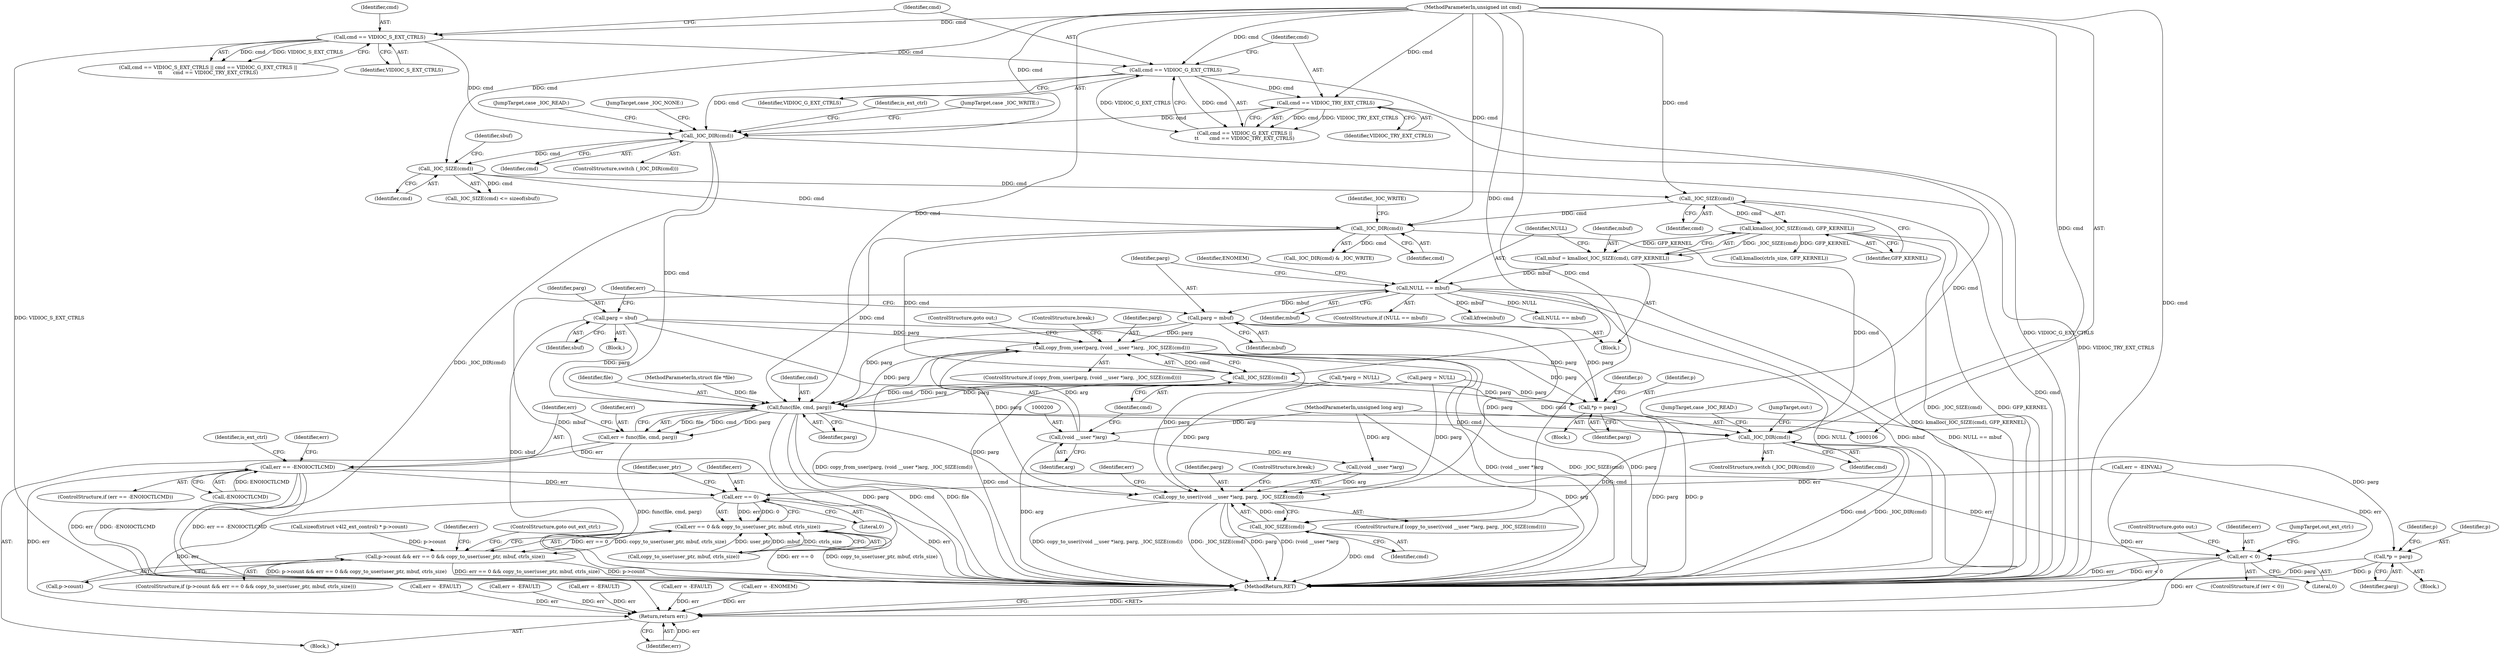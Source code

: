 digraph "1_linux_fc0a80798576f80ca10b3f6c9c7097f12fd1d64e_0@API" {
"1000197" [label="(Call,copy_from_user(parg, (void __user *)arg, _IOC_SIZE(cmd)))"];
"1000184" [label="(Call,parg = mbuf)"];
"1000178" [label="(Call,NULL == mbuf)"];
"1000171" [label="(Call,mbuf = kmalloc(_IOC_SIZE(cmd), GFP_KERNEL))"];
"1000173" [label="(Call,kmalloc(_IOC_SIZE(cmd), GFP_KERNEL))"];
"1000174" [label="(Call,_IOC_SIZE(cmd))"];
"1000161" [label="(Call,_IOC_SIZE(cmd))"];
"1000149" [label="(Call,_IOC_DIR(cmd))"];
"1000138" [label="(Call,cmd == VIDIOC_S_EXT_CTRLS)"];
"1000108" [label="(MethodParameterIn,unsigned int cmd)"];
"1000142" [label="(Call,cmd == VIDIOC_G_EXT_CTRLS)"];
"1000145" [label="(Call,cmd == VIDIOC_TRY_EXT_CTRLS)"];
"1000166" [label="(Call,parg = sbuf)"];
"1000199" [label="(Call,(void __user *)arg)"];
"1000109" [label="(MethodParameterIn,unsigned long arg)"];
"1000202" [label="(Call,_IOC_SIZE(cmd))"];
"1000193" [label="(Call,_IOC_DIR(cmd))"];
"1000210" [label="(Call,*p = parg)"];
"1000271" [label="(Call,func(file, cmd, parg))"];
"1000269" [label="(Call,err = func(file, cmd, parg))"];
"1000276" [label="(Call,err == -ENOIOCTLCMD)"];
"1000304" [label="(Call,err == 0)"];
"1000303" [label="(Call,err == 0 && copy_to_user(user_ptr, mbuf, ctrls_size))"];
"1000299" [label="(Call,p->count && err == 0 && copy_to_user(user_ptr, mbuf, ctrls_size))"];
"1000343" [label="(Return,return err;)"];
"1000317" [label="(Call,err < 0)"];
"1000288" [label="(Call,*p = parg)"];
"1000323" [label="(Call,_IOC_DIR(cmd))"];
"1000333" [label="(Call,_IOC_SIZE(cmd))"];
"1000328" [label="(Call,copy_to_user((void __user *)arg, parg, _IOC_SIZE(cmd)))"];
"1000108" [label="(MethodParameterIn,unsigned int cmd)"];
"1000326" [label="(JumpTarget,case _IOC_READ:)"];
"1000109" [label="(MethodParameterIn,unsigned long arg)"];
"1000274" [label="(Identifier,parg)"];
"1000308" [label="(Identifier,user_ptr)"];
"1000199" [label="(Call,(void __user *)arg)"];
"1000340" [label="(JumpTarget,out:)"];
"1000197" [label="(Call,copy_from_user(parg, (void __user *)arg, _IOC_SIZE(cmd)))"];
"1000288" [label="(Call,*p = parg)"];
"1000298" [label="(ControlStructure,if (p->count && err == 0 && copy_to_user(user_ptr, mbuf, ctrls_size)))"];
"1000286" [label="(Block,)"];
"1000180" [label="(Identifier,mbuf)"];
"1000293" [label="(Identifier,p)"];
"1000207" [label="(Identifier,is_ext_ctrl)"];
"1000304" [label="(Call,err == 0)"];
"1000254" [label="(Call,err = -EFAULT)"];
"1000137" [label="(Call,cmd == VIDIOC_S_EXT_CTRLS || cmd == VIDIOC_G_EXT_CTRLS ||\n\t\t       cmd == VIDIOC_TRY_EXT_CTRLS)"];
"1000176" [label="(Identifier,GFP_KERNEL)"];
"1000187" [label="(Call,err = -EFAULT)"];
"1000345" [label="(MethodReturn,RET)"];
"1000175" [label="(Identifier,cmd)"];
"1000161" [label="(Call,_IOC_SIZE(cmd))"];
"1000158" [label="(JumpTarget,case _IOC_WRITE:)"];
"1000336" [label="(Identifier,err)"];
"1000271" [label="(Call,func(file, cmd, parg))"];
"1000139" [label="(Identifier,cmd)"];
"1000162" [label="(Identifier,cmd)"];
"1000153" [label="(Call,parg = NULL)"];
"1000188" [label="(Identifier,err)"];
"1000290" [label="(Identifier,parg)"];
"1000285" [label="(Identifier,is_ext_ctrl)"];
"1000307" [label="(Call,copy_to_user(user_ptr, mbuf, ctrls_size))"];
"1000277" [label="(Identifier,err)"];
"1000204" [label="(ControlStructure,goto out;)"];
"1000179" [label="(Identifier,NULL)"];
"1000144" [label="(Identifier,VIDIOC_G_EXT_CTRLS)"];
"1000275" [label="(ControlStructure,if (err == -ENOIOCTLCMD))"];
"1000212" [label="(Identifier,parg)"];
"1000205" [label="(ControlStructure,break;)"];
"1000174" [label="(Call,_IOC_SIZE(cmd))"];
"1000311" [label="(Call,err = -EFAULT)"];
"1000178" [label="(Call,NULL == mbuf)"];
"1000118" [label="(Call,*parg = NULL)"];
"1000319" [label="(Literal,0)"];
"1000323" [label="(Call,_IOC_DIR(cmd))"];
"1000173" [label="(Call,kmalloc(_IOC_SIZE(cmd), GFP_KERNEL))"];
"1000147" [label="(Identifier,VIDIOC_TRY_EXT_CTRLS)"];
"1000322" [label="(ControlStructure,switch (_IOC_DIR(cmd)))"];
"1000150" [label="(Identifier,cmd)"];
"1000165" [label="(Block,)"];
"1000172" [label="(Identifier,mbuf)"];
"1000344" [label="(Identifier,err)"];
"1000280" [label="(Call,err = -EINVAL)"];
"1000201" [label="(Identifier,arg)"];
"1000234" [label="(Call,sizeof(struct v4l2_ext_control) * p->count)"];
"1000329" [label="(Call,(void __user *)arg)"];
"1000164" [label="(Identifier,sbuf)"];
"1000160" [label="(Call,_IOC_SIZE(cmd) <= sizeof(sbuf))"];
"1000143" [label="(Identifier,cmd)"];
"1000140" [label="(Identifier,VIDIOC_S_EXT_CTRLS)"];
"1000324" [label="(Identifier,cmd)"];
"1000184" [label="(Call,parg = mbuf)"];
"1000142" [label="(Call,cmd == VIDIOC_G_EXT_CTRLS)"];
"1000312" [label="(Identifier,err)"];
"1000315" [label="(ControlStructure,goto out_ext_ctrl;)"];
"1000299" [label="(Call,p->count && err == 0 && copy_to_user(user_ptr, mbuf, ctrls_size))"];
"1000332" [label="(Identifier,parg)"];
"1000166" [label="(Call,parg = sbuf)"];
"1000270" [label="(Identifier,err)"];
"1000141" [label="(Call,cmd == VIDIOC_G_EXT_CTRLS ||\n\t\t       cmd == VIDIOC_TRY_EXT_CTRLS)"];
"1000193" [label="(Call,_IOC_DIR(cmd))"];
"1000328" [label="(Call,copy_to_user((void __user *)arg, parg, _IOC_SIZE(cmd)))"];
"1000276" [label="(Call,err == -ENOIOCTLCMD)"];
"1000300" [label="(Call,p->count)"];
"1000186" [label="(Identifier,mbuf)"];
"1000208" [label="(Block,)"];
"1000320" [label="(ControlStructure,goto out;)"];
"1000211" [label="(Identifier,p)"];
"1000272" [label="(Identifier,file)"];
"1000335" [label="(Call,err = -EFAULT)"];
"1000198" [label="(Identifier,parg)"];
"1000192" [label="(Call,_IOC_DIR(cmd) & _IOC_WRITE)"];
"1000183" [label="(Identifier,ENOMEM)"];
"1000195" [label="(Identifier,_IOC_WRITE)"];
"1000210" [label="(Call,*p = parg)"];
"1000334" [label="(Identifier,cmd)"];
"1000317" [label="(Call,err < 0)"];
"1000107" [label="(MethodParameterIn,struct file *file)"];
"1000185" [label="(Identifier,parg)"];
"1000203" [label="(Identifier,cmd)"];
"1000177" [label="(ControlStructure,if (NULL == mbuf))"];
"1000316" [label="(ControlStructure,if (err < 0))"];
"1000202" [label="(Call,_IOC_SIZE(cmd))"];
"1000171" [label="(Call,mbuf = kmalloc(_IOC_SIZE(cmd), GFP_KERNEL))"];
"1000146" [label="(Identifier,cmd)"];
"1000305" [label="(Identifier,err)"];
"1000327" [label="(ControlStructure,if (copy_to_user((void __user *)arg, parg, _IOC_SIZE(cmd))))"];
"1000343" [label="(Return,return err;)"];
"1000111" [label="(Block,)"];
"1000138" [label="(Call,cmd == VIDIOC_S_EXT_CTRLS)"];
"1000170" [label="(Block,)"];
"1000145" [label="(Call,cmd == VIDIOC_TRY_EXT_CTRLS)"];
"1000303" [label="(Call,err == 0 && copy_to_user(user_ptr, mbuf, ctrls_size))"];
"1000242" [label="(Call,kmalloc(ctrls_size, GFP_KERNEL))"];
"1000157" [label="(JumpTarget,case _IOC_READ:)"];
"1000278" [label="(Call,-ENOIOCTLCMD)"];
"1000167" [label="(Identifier,parg)"];
"1000333" [label="(Call,_IOC_SIZE(cmd))"];
"1000194" [label="(Identifier,cmd)"];
"1000196" [label="(ControlStructure,if (copy_from_user(parg, (void __user *)arg, _IOC_SIZE(cmd))))"];
"1000168" [label="(Identifier,sbuf)"];
"1000152" [label="(JumpTarget,case _IOC_NONE:)"];
"1000318" [label="(Identifier,err)"];
"1000281" [label="(Identifier,err)"];
"1000306" [label="(Literal,0)"];
"1000269" [label="(Call,err = func(file, cmd, parg))"];
"1000149" [label="(Call,_IOC_DIR(cmd))"];
"1000339" [label="(ControlStructure,break;)"];
"1000273" [label="(Identifier,cmd)"];
"1000289" [label="(Identifier,p)"];
"1000341" [label="(Call,kfree(mbuf))"];
"1000321" [label="(JumpTarget,out_ext_ctrl:)"];
"1000245" [label="(Call,err = -ENOMEM)"];
"1000250" [label="(Call,NULL == mbuf)"];
"1000148" [label="(ControlStructure,switch (_IOC_DIR(cmd)))"];
"1000215" [label="(Identifier,p)"];
"1000197" -> "1000196"  [label="AST: "];
"1000197" -> "1000202"  [label="CFG: "];
"1000198" -> "1000197"  [label="AST: "];
"1000199" -> "1000197"  [label="AST: "];
"1000202" -> "1000197"  [label="AST: "];
"1000204" -> "1000197"  [label="CFG: "];
"1000205" -> "1000197"  [label="CFG: "];
"1000197" -> "1000345"  [label="DDG: copy_from_user(parg, (void __user *)arg, _IOC_SIZE(cmd))"];
"1000197" -> "1000345"  [label="DDG: (void __user *)arg"];
"1000197" -> "1000345"  [label="DDG: _IOC_SIZE(cmd)"];
"1000197" -> "1000345"  [label="DDG: parg"];
"1000184" -> "1000197"  [label="DDG: parg"];
"1000166" -> "1000197"  [label="DDG: parg"];
"1000199" -> "1000197"  [label="DDG: arg"];
"1000202" -> "1000197"  [label="DDG: cmd"];
"1000197" -> "1000210"  [label="DDG: parg"];
"1000197" -> "1000271"  [label="DDG: parg"];
"1000197" -> "1000328"  [label="DDG: parg"];
"1000184" -> "1000170"  [label="AST: "];
"1000184" -> "1000186"  [label="CFG: "];
"1000185" -> "1000184"  [label="AST: "];
"1000186" -> "1000184"  [label="AST: "];
"1000188" -> "1000184"  [label="CFG: "];
"1000178" -> "1000184"  [label="DDG: mbuf"];
"1000184" -> "1000210"  [label="DDG: parg"];
"1000184" -> "1000271"  [label="DDG: parg"];
"1000184" -> "1000328"  [label="DDG: parg"];
"1000178" -> "1000177"  [label="AST: "];
"1000178" -> "1000180"  [label="CFG: "];
"1000179" -> "1000178"  [label="AST: "];
"1000180" -> "1000178"  [label="AST: "];
"1000183" -> "1000178"  [label="CFG: "];
"1000185" -> "1000178"  [label="CFG: "];
"1000178" -> "1000345"  [label="DDG: NULL == mbuf"];
"1000178" -> "1000345"  [label="DDG: NULL"];
"1000178" -> "1000345"  [label="DDG: mbuf"];
"1000171" -> "1000178"  [label="DDG: mbuf"];
"1000178" -> "1000250"  [label="DDG: NULL"];
"1000178" -> "1000307"  [label="DDG: mbuf"];
"1000178" -> "1000341"  [label="DDG: mbuf"];
"1000171" -> "1000170"  [label="AST: "];
"1000171" -> "1000173"  [label="CFG: "];
"1000172" -> "1000171"  [label="AST: "];
"1000173" -> "1000171"  [label="AST: "];
"1000179" -> "1000171"  [label="CFG: "];
"1000171" -> "1000345"  [label="DDG: kmalloc(_IOC_SIZE(cmd), GFP_KERNEL)"];
"1000173" -> "1000171"  [label="DDG: _IOC_SIZE(cmd)"];
"1000173" -> "1000171"  [label="DDG: GFP_KERNEL"];
"1000173" -> "1000176"  [label="CFG: "];
"1000174" -> "1000173"  [label="AST: "];
"1000176" -> "1000173"  [label="AST: "];
"1000173" -> "1000345"  [label="DDG: GFP_KERNEL"];
"1000173" -> "1000345"  [label="DDG: _IOC_SIZE(cmd)"];
"1000174" -> "1000173"  [label="DDG: cmd"];
"1000173" -> "1000242"  [label="DDG: GFP_KERNEL"];
"1000174" -> "1000175"  [label="CFG: "];
"1000175" -> "1000174"  [label="AST: "];
"1000176" -> "1000174"  [label="CFG: "];
"1000174" -> "1000345"  [label="DDG: cmd"];
"1000161" -> "1000174"  [label="DDG: cmd"];
"1000108" -> "1000174"  [label="DDG: cmd"];
"1000174" -> "1000193"  [label="DDG: cmd"];
"1000161" -> "1000160"  [label="AST: "];
"1000161" -> "1000162"  [label="CFG: "];
"1000162" -> "1000161"  [label="AST: "];
"1000164" -> "1000161"  [label="CFG: "];
"1000161" -> "1000160"  [label="DDG: cmd"];
"1000149" -> "1000161"  [label="DDG: cmd"];
"1000108" -> "1000161"  [label="DDG: cmd"];
"1000161" -> "1000193"  [label="DDG: cmd"];
"1000149" -> "1000148"  [label="AST: "];
"1000149" -> "1000150"  [label="CFG: "];
"1000150" -> "1000149"  [label="AST: "];
"1000152" -> "1000149"  [label="CFG: "];
"1000157" -> "1000149"  [label="CFG: "];
"1000158" -> "1000149"  [label="CFG: "];
"1000207" -> "1000149"  [label="CFG: "];
"1000149" -> "1000345"  [label="DDG: _IOC_DIR(cmd)"];
"1000138" -> "1000149"  [label="DDG: cmd"];
"1000142" -> "1000149"  [label="DDG: cmd"];
"1000145" -> "1000149"  [label="DDG: cmd"];
"1000108" -> "1000149"  [label="DDG: cmd"];
"1000149" -> "1000271"  [label="DDG: cmd"];
"1000149" -> "1000323"  [label="DDG: cmd"];
"1000138" -> "1000137"  [label="AST: "];
"1000138" -> "1000140"  [label="CFG: "];
"1000139" -> "1000138"  [label="AST: "];
"1000140" -> "1000138"  [label="AST: "];
"1000143" -> "1000138"  [label="CFG: "];
"1000137" -> "1000138"  [label="CFG: "];
"1000138" -> "1000345"  [label="DDG: VIDIOC_S_EXT_CTRLS"];
"1000138" -> "1000137"  [label="DDG: cmd"];
"1000138" -> "1000137"  [label="DDG: VIDIOC_S_EXT_CTRLS"];
"1000108" -> "1000138"  [label="DDG: cmd"];
"1000138" -> "1000142"  [label="DDG: cmd"];
"1000108" -> "1000106"  [label="AST: "];
"1000108" -> "1000345"  [label="DDG: cmd"];
"1000108" -> "1000142"  [label="DDG: cmd"];
"1000108" -> "1000145"  [label="DDG: cmd"];
"1000108" -> "1000193"  [label="DDG: cmd"];
"1000108" -> "1000202"  [label="DDG: cmd"];
"1000108" -> "1000271"  [label="DDG: cmd"];
"1000108" -> "1000323"  [label="DDG: cmd"];
"1000108" -> "1000333"  [label="DDG: cmd"];
"1000142" -> "1000141"  [label="AST: "];
"1000142" -> "1000144"  [label="CFG: "];
"1000143" -> "1000142"  [label="AST: "];
"1000144" -> "1000142"  [label="AST: "];
"1000146" -> "1000142"  [label="CFG: "];
"1000141" -> "1000142"  [label="CFG: "];
"1000142" -> "1000345"  [label="DDG: VIDIOC_G_EXT_CTRLS"];
"1000142" -> "1000141"  [label="DDG: cmd"];
"1000142" -> "1000141"  [label="DDG: VIDIOC_G_EXT_CTRLS"];
"1000142" -> "1000145"  [label="DDG: cmd"];
"1000145" -> "1000141"  [label="AST: "];
"1000145" -> "1000147"  [label="CFG: "];
"1000146" -> "1000145"  [label="AST: "];
"1000147" -> "1000145"  [label="AST: "];
"1000141" -> "1000145"  [label="CFG: "];
"1000145" -> "1000345"  [label="DDG: VIDIOC_TRY_EXT_CTRLS"];
"1000145" -> "1000141"  [label="DDG: cmd"];
"1000145" -> "1000141"  [label="DDG: VIDIOC_TRY_EXT_CTRLS"];
"1000166" -> "1000165"  [label="AST: "];
"1000166" -> "1000168"  [label="CFG: "];
"1000167" -> "1000166"  [label="AST: "];
"1000168" -> "1000166"  [label="AST: "];
"1000188" -> "1000166"  [label="CFG: "];
"1000166" -> "1000345"  [label="DDG: sbuf"];
"1000166" -> "1000210"  [label="DDG: parg"];
"1000166" -> "1000271"  [label="DDG: parg"];
"1000166" -> "1000328"  [label="DDG: parg"];
"1000199" -> "1000201"  [label="CFG: "];
"1000200" -> "1000199"  [label="AST: "];
"1000201" -> "1000199"  [label="AST: "];
"1000203" -> "1000199"  [label="CFG: "];
"1000199" -> "1000345"  [label="DDG: arg"];
"1000109" -> "1000199"  [label="DDG: arg"];
"1000199" -> "1000329"  [label="DDG: arg"];
"1000109" -> "1000106"  [label="AST: "];
"1000109" -> "1000345"  [label="DDG: arg"];
"1000109" -> "1000329"  [label="DDG: arg"];
"1000202" -> "1000203"  [label="CFG: "];
"1000203" -> "1000202"  [label="AST: "];
"1000202" -> "1000345"  [label="DDG: cmd"];
"1000193" -> "1000202"  [label="DDG: cmd"];
"1000202" -> "1000271"  [label="DDG: cmd"];
"1000202" -> "1000323"  [label="DDG: cmd"];
"1000193" -> "1000192"  [label="AST: "];
"1000193" -> "1000194"  [label="CFG: "];
"1000194" -> "1000193"  [label="AST: "];
"1000195" -> "1000193"  [label="CFG: "];
"1000193" -> "1000192"  [label="DDG: cmd"];
"1000193" -> "1000271"  [label="DDG: cmd"];
"1000193" -> "1000323"  [label="DDG: cmd"];
"1000210" -> "1000208"  [label="AST: "];
"1000210" -> "1000212"  [label="CFG: "];
"1000211" -> "1000210"  [label="AST: "];
"1000212" -> "1000210"  [label="AST: "];
"1000215" -> "1000210"  [label="CFG: "];
"1000210" -> "1000345"  [label="DDG: parg"];
"1000210" -> "1000345"  [label="DDG: p"];
"1000153" -> "1000210"  [label="DDG: parg"];
"1000118" -> "1000210"  [label="DDG: parg"];
"1000271" -> "1000269"  [label="AST: "];
"1000271" -> "1000274"  [label="CFG: "];
"1000272" -> "1000271"  [label="AST: "];
"1000273" -> "1000271"  [label="AST: "];
"1000274" -> "1000271"  [label="AST: "];
"1000269" -> "1000271"  [label="CFG: "];
"1000271" -> "1000345"  [label="DDG: parg"];
"1000271" -> "1000345"  [label="DDG: cmd"];
"1000271" -> "1000345"  [label="DDG: file"];
"1000271" -> "1000269"  [label="DDG: file"];
"1000271" -> "1000269"  [label="DDG: cmd"];
"1000271" -> "1000269"  [label="DDG: parg"];
"1000107" -> "1000271"  [label="DDG: file"];
"1000118" -> "1000271"  [label="DDG: parg"];
"1000153" -> "1000271"  [label="DDG: parg"];
"1000271" -> "1000288"  [label="DDG: parg"];
"1000271" -> "1000323"  [label="DDG: cmd"];
"1000271" -> "1000328"  [label="DDG: parg"];
"1000269" -> "1000111"  [label="AST: "];
"1000270" -> "1000269"  [label="AST: "];
"1000277" -> "1000269"  [label="CFG: "];
"1000269" -> "1000345"  [label="DDG: func(file, cmd, parg)"];
"1000269" -> "1000276"  [label="DDG: err"];
"1000276" -> "1000275"  [label="AST: "];
"1000276" -> "1000278"  [label="CFG: "];
"1000277" -> "1000276"  [label="AST: "];
"1000278" -> "1000276"  [label="AST: "];
"1000281" -> "1000276"  [label="CFG: "];
"1000285" -> "1000276"  [label="CFG: "];
"1000276" -> "1000345"  [label="DDG: -ENOIOCTLCMD"];
"1000276" -> "1000345"  [label="DDG: err == -ENOIOCTLCMD"];
"1000276" -> "1000345"  [label="DDG: err"];
"1000278" -> "1000276"  [label="DDG: ENOIOCTLCMD"];
"1000276" -> "1000304"  [label="DDG: err"];
"1000276" -> "1000317"  [label="DDG: err"];
"1000276" -> "1000343"  [label="DDG: err"];
"1000304" -> "1000303"  [label="AST: "];
"1000304" -> "1000306"  [label="CFG: "];
"1000305" -> "1000304"  [label="AST: "];
"1000306" -> "1000304"  [label="AST: "];
"1000308" -> "1000304"  [label="CFG: "];
"1000303" -> "1000304"  [label="CFG: "];
"1000304" -> "1000345"  [label="DDG: err"];
"1000304" -> "1000303"  [label="DDG: err"];
"1000304" -> "1000303"  [label="DDG: 0"];
"1000280" -> "1000304"  [label="DDG: err"];
"1000304" -> "1000343"  [label="DDG: err"];
"1000303" -> "1000299"  [label="AST: "];
"1000303" -> "1000307"  [label="CFG: "];
"1000307" -> "1000303"  [label="AST: "];
"1000299" -> "1000303"  [label="CFG: "];
"1000303" -> "1000345"  [label="DDG: err == 0"];
"1000303" -> "1000345"  [label="DDG: copy_to_user(user_ptr, mbuf, ctrls_size)"];
"1000303" -> "1000299"  [label="DDG: err == 0"];
"1000303" -> "1000299"  [label="DDG: copy_to_user(user_ptr, mbuf, ctrls_size)"];
"1000307" -> "1000303"  [label="DDG: user_ptr"];
"1000307" -> "1000303"  [label="DDG: mbuf"];
"1000307" -> "1000303"  [label="DDG: ctrls_size"];
"1000299" -> "1000298"  [label="AST: "];
"1000299" -> "1000300"  [label="CFG: "];
"1000300" -> "1000299"  [label="AST: "];
"1000312" -> "1000299"  [label="CFG: "];
"1000315" -> "1000299"  [label="CFG: "];
"1000299" -> "1000345"  [label="DDG: p->count && err == 0 && copy_to_user(user_ptr, mbuf, ctrls_size)"];
"1000299" -> "1000345"  [label="DDG: err == 0 && copy_to_user(user_ptr, mbuf, ctrls_size)"];
"1000299" -> "1000345"  [label="DDG: p->count"];
"1000234" -> "1000299"  [label="DDG: p->count"];
"1000343" -> "1000111"  [label="AST: "];
"1000343" -> "1000344"  [label="CFG: "];
"1000344" -> "1000343"  [label="AST: "];
"1000345" -> "1000343"  [label="CFG: "];
"1000343" -> "1000345"  [label="DDG: <RET>"];
"1000344" -> "1000343"  [label="DDG: err"];
"1000187" -> "1000343"  [label="DDG: err"];
"1000311" -> "1000343"  [label="DDG: err"];
"1000335" -> "1000343"  [label="DDG: err"];
"1000317" -> "1000343"  [label="DDG: err"];
"1000254" -> "1000343"  [label="DDG: err"];
"1000280" -> "1000343"  [label="DDG: err"];
"1000245" -> "1000343"  [label="DDG: err"];
"1000317" -> "1000316"  [label="AST: "];
"1000317" -> "1000319"  [label="CFG: "];
"1000318" -> "1000317"  [label="AST: "];
"1000319" -> "1000317"  [label="AST: "];
"1000320" -> "1000317"  [label="CFG: "];
"1000321" -> "1000317"  [label="CFG: "];
"1000317" -> "1000345"  [label="DDG: err"];
"1000317" -> "1000345"  [label="DDG: err < 0"];
"1000280" -> "1000317"  [label="DDG: err"];
"1000288" -> "1000286"  [label="AST: "];
"1000288" -> "1000290"  [label="CFG: "];
"1000289" -> "1000288"  [label="AST: "];
"1000290" -> "1000288"  [label="AST: "];
"1000293" -> "1000288"  [label="CFG: "];
"1000288" -> "1000345"  [label="DDG: parg"];
"1000288" -> "1000345"  [label="DDG: p"];
"1000323" -> "1000322"  [label="AST: "];
"1000323" -> "1000324"  [label="CFG: "];
"1000324" -> "1000323"  [label="AST: "];
"1000326" -> "1000323"  [label="CFG: "];
"1000340" -> "1000323"  [label="CFG: "];
"1000323" -> "1000345"  [label="DDG: cmd"];
"1000323" -> "1000345"  [label="DDG: _IOC_DIR(cmd)"];
"1000323" -> "1000333"  [label="DDG: cmd"];
"1000333" -> "1000328"  [label="AST: "];
"1000333" -> "1000334"  [label="CFG: "];
"1000334" -> "1000333"  [label="AST: "];
"1000328" -> "1000333"  [label="CFG: "];
"1000333" -> "1000345"  [label="DDG: cmd"];
"1000333" -> "1000328"  [label="DDG: cmd"];
"1000328" -> "1000327"  [label="AST: "];
"1000329" -> "1000328"  [label="AST: "];
"1000332" -> "1000328"  [label="AST: "];
"1000336" -> "1000328"  [label="CFG: "];
"1000339" -> "1000328"  [label="CFG: "];
"1000328" -> "1000345"  [label="DDG: copy_to_user((void __user *)arg, parg, _IOC_SIZE(cmd))"];
"1000328" -> "1000345"  [label="DDG: _IOC_SIZE(cmd)"];
"1000328" -> "1000345"  [label="DDG: parg"];
"1000328" -> "1000345"  [label="DDG: (void __user *)arg"];
"1000329" -> "1000328"  [label="DDG: arg"];
"1000153" -> "1000328"  [label="DDG: parg"];
"1000118" -> "1000328"  [label="DDG: parg"];
}
